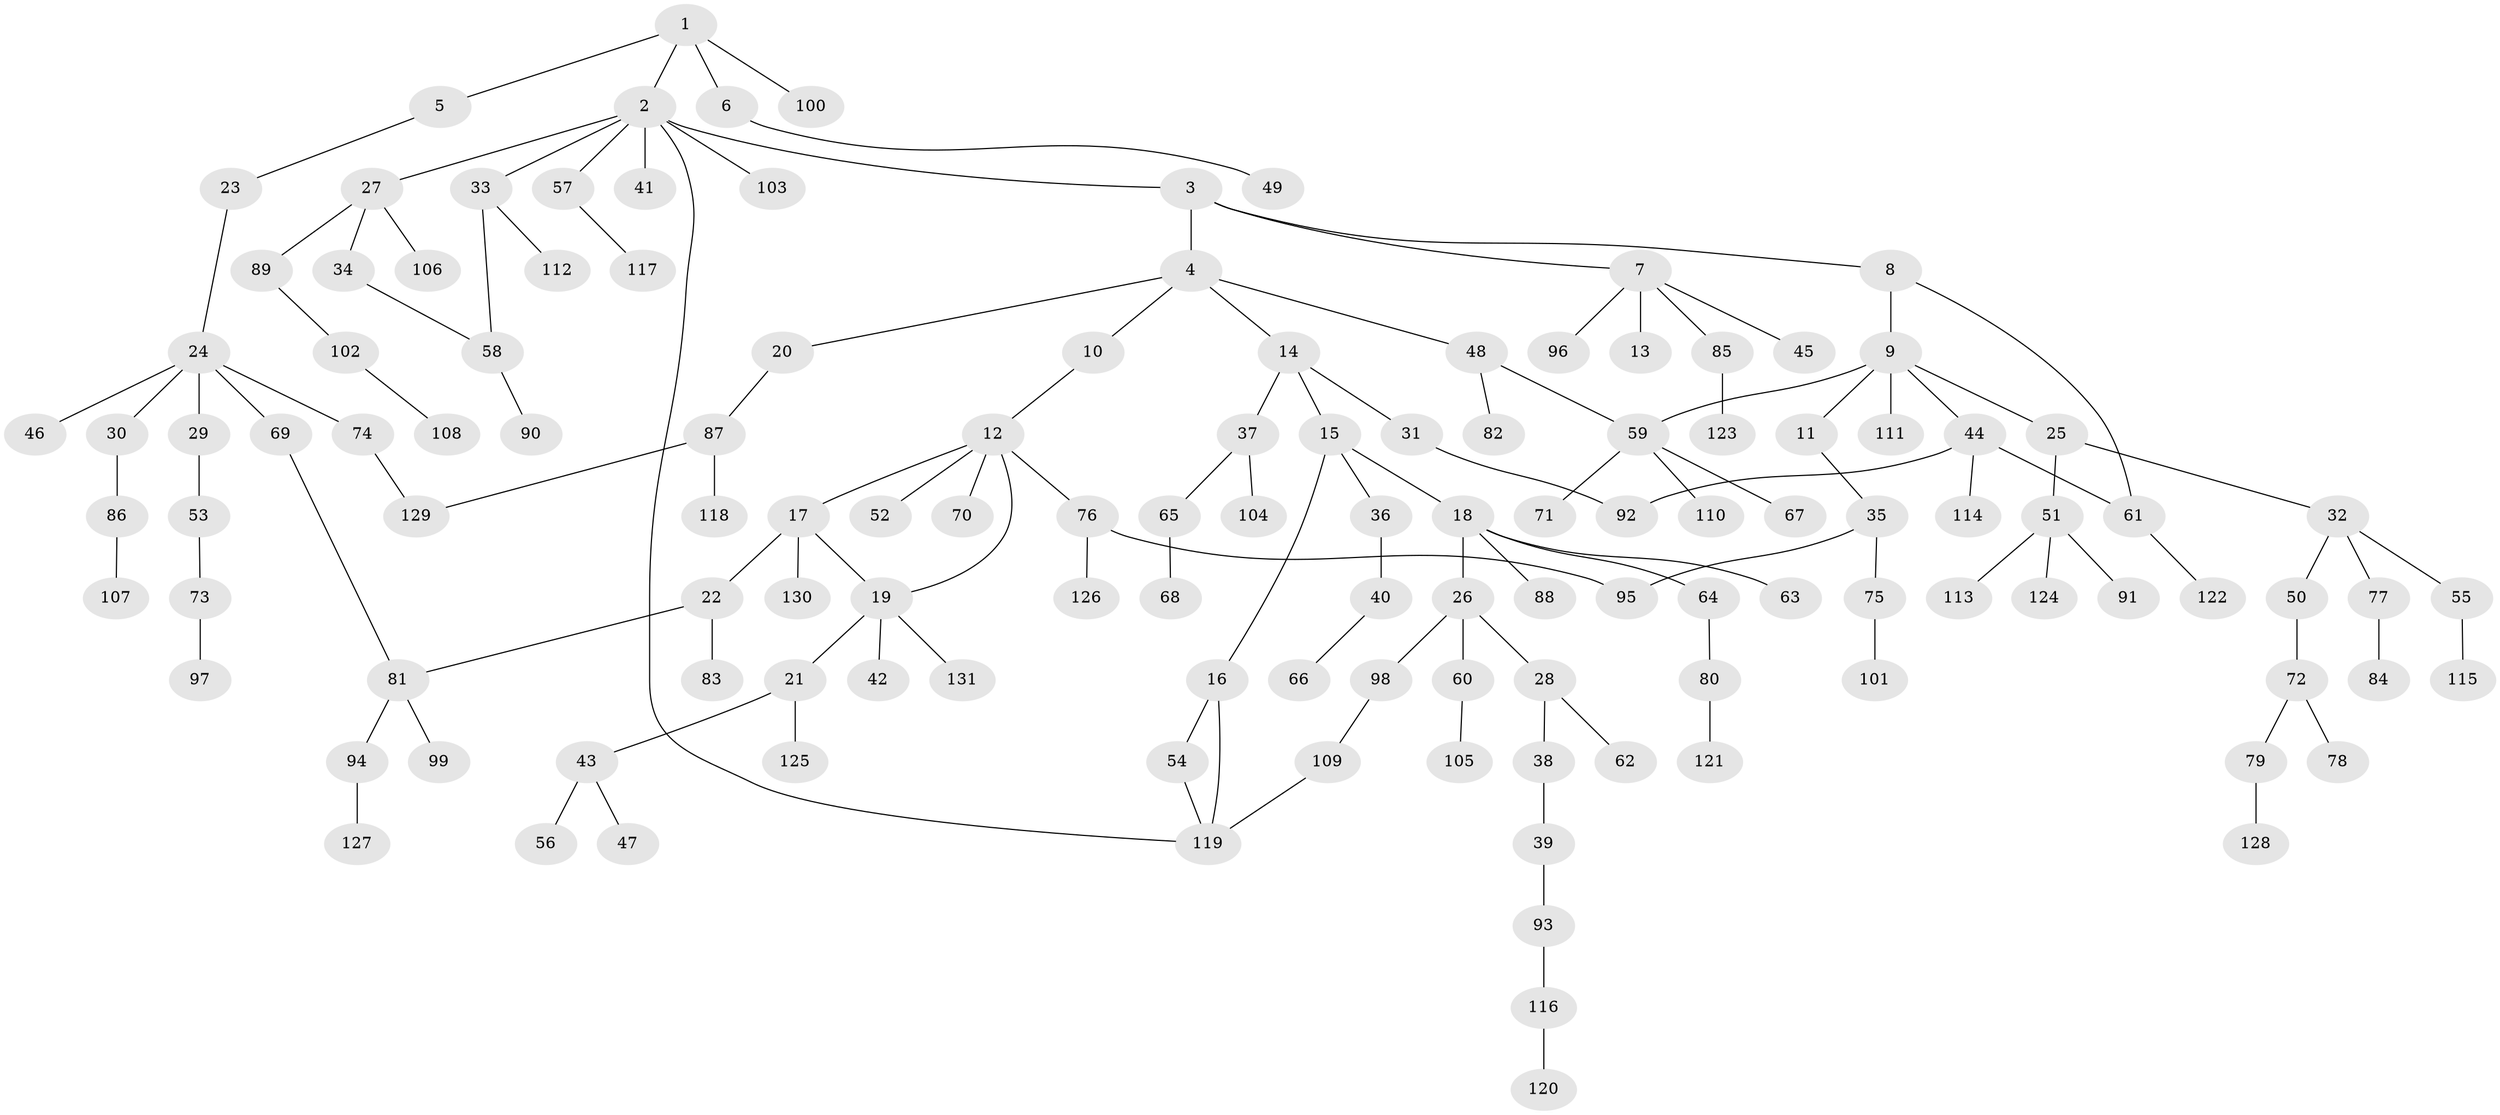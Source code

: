 // coarse degree distribution, {3: 0.11578947368421053, 10: 0.010526315789473684, 4: 0.10526315789473684, 5: 0.031578947368421054, 2: 0.24210526315789474, 8: 0.010526315789473684, 6: 0.021052631578947368, 1: 0.4631578947368421}
// Generated by graph-tools (version 1.1) at 2025/23/03/03/25 07:23:31]
// undirected, 131 vertices, 141 edges
graph export_dot {
graph [start="1"]
  node [color=gray90,style=filled];
  1;
  2;
  3;
  4;
  5;
  6;
  7;
  8;
  9;
  10;
  11;
  12;
  13;
  14;
  15;
  16;
  17;
  18;
  19;
  20;
  21;
  22;
  23;
  24;
  25;
  26;
  27;
  28;
  29;
  30;
  31;
  32;
  33;
  34;
  35;
  36;
  37;
  38;
  39;
  40;
  41;
  42;
  43;
  44;
  45;
  46;
  47;
  48;
  49;
  50;
  51;
  52;
  53;
  54;
  55;
  56;
  57;
  58;
  59;
  60;
  61;
  62;
  63;
  64;
  65;
  66;
  67;
  68;
  69;
  70;
  71;
  72;
  73;
  74;
  75;
  76;
  77;
  78;
  79;
  80;
  81;
  82;
  83;
  84;
  85;
  86;
  87;
  88;
  89;
  90;
  91;
  92;
  93;
  94;
  95;
  96;
  97;
  98;
  99;
  100;
  101;
  102;
  103;
  104;
  105;
  106;
  107;
  108;
  109;
  110;
  111;
  112;
  113;
  114;
  115;
  116;
  117;
  118;
  119;
  120;
  121;
  122;
  123;
  124;
  125;
  126;
  127;
  128;
  129;
  130;
  131;
  1 -- 2;
  1 -- 5;
  1 -- 6;
  1 -- 100;
  2 -- 3;
  2 -- 27;
  2 -- 33;
  2 -- 41;
  2 -- 57;
  2 -- 103;
  2 -- 119;
  3 -- 4;
  3 -- 7;
  3 -- 8;
  4 -- 10;
  4 -- 14;
  4 -- 20;
  4 -- 48;
  5 -- 23;
  6 -- 49;
  7 -- 13;
  7 -- 45;
  7 -- 85;
  7 -- 96;
  8 -- 9;
  8 -- 61;
  9 -- 11;
  9 -- 25;
  9 -- 44;
  9 -- 59;
  9 -- 111;
  10 -- 12;
  11 -- 35;
  12 -- 17;
  12 -- 19;
  12 -- 52;
  12 -- 70;
  12 -- 76;
  14 -- 15;
  14 -- 31;
  14 -- 37;
  15 -- 16;
  15 -- 18;
  15 -- 36;
  16 -- 54;
  16 -- 119;
  17 -- 22;
  17 -- 130;
  17 -- 19;
  18 -- 26;
  18 -- 63;
  18 -- 64;
  18 -- 88;
  19 -- 21;
  19 -- 42;
  19 -- 131;
  20 -- 87;
  21 -- 43;
  21 -- 125;
  22 -- 83;
  22 -- 81;
  23 -- 24;
  24 -- 29;
  24 -- 30;
  24 -- 46;
  24 -- 69;
  24 -- 74;
  25 -- 32;
  25 -- 51;
  26 -- 28;
  26 -- 60;
  26 -- 98;
  27 -- 34;
  27 -- 89;
  27 -- 106;
  28 -- 38;
  28 -- 62;
  29 -- 53;
  30 -- 86;
  31 -- 92;
  32 -- 50;
  32 -- 55;
  32 -- 77;
  33 -- 58;
  33 -- 112;
  34 -- 58;
  35 -- 75;
  35 -- 95;
  36 -- 40;
  37 -- 65;
  37 -- 104;
  38 -- 39;
  39 -- 93;
  40 -- 66;
  43 -- 47;
  43 -- 56;
  44 -- 114;
  44 -- 61;
  44 -- 92;
  48 -- 82;
  48 -- 59;
  50 -- 72;
  51 -- 91;
  51 -- 113;
  51 -- 124;
  53 -- 73;
  54 -- 119;
  55 -- 115;
  57 -- 117;
  58 -- 90;
  59 -- 67;
  59 -- 71;
  59 -- 110;
  60 -- 105;
  61 -- 122;
  64 -- 80;
  65 -- 68;
  69 -- 81;
  72 -- 78;
  72 -- 79;
  73 -- 97;
  74 -- 129;
  75 -- 101;
  76 -- 126;
  76 -- 95;
  77 -- 84;
  79 -- 128;
  80 -- 121;
  81 -- 94;
  81 -- 99;
  85 -- 123;
  86 -- 107;
  87 -- 118;
  87 -- 129;
  89 -- 102;
  93 -- 116;
  94 -- 127;
  98 -- 109;
  102 -- 108;
  109 -- 119;
  116 -- 120;
}
